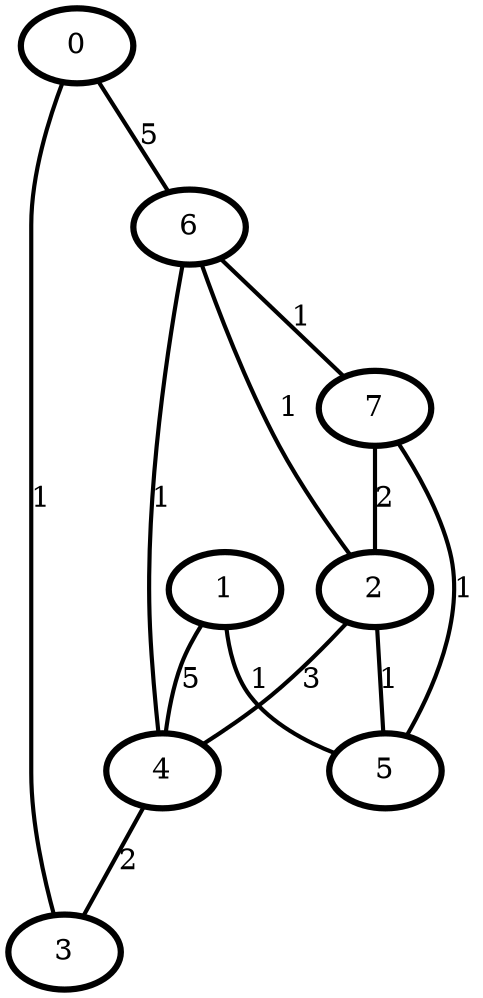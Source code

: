 graph G {
    0 [penwidth=3]
    1 [penwidth=3]
    2 [penwidth=3]
    3 [penwidth=3]
    4 [penwidth=3]
    5 [penwidth=3]
    6 [penwidth=3]
    7 [penwidth=3]

    0--3 [penwidth=2,label="1"]
    0--6 [penwidth=2,label="5"]
    1--5 [penwidth=2,label="1"]
    1--4 [penwidth=2,label="5"]
    2--6 [penwidth=2,label="1"]
    2--4 [penwidth=2,label="3"]
    2--5 [penwidth=2,label="1"]
    7--2 [penwidth=2,label="2"]
    4--3 [penwidth=2,label="2"]
    4--6 [penwidth=2,label="1"]
    5--7 [penwidth=2,label="1"]
    6--7 [penwidth=2,label="1"]
}